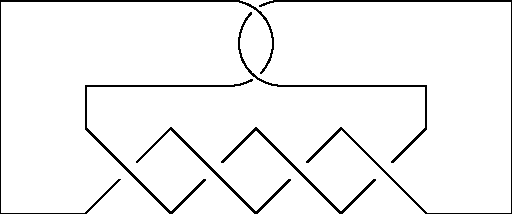 
size(256);

draw((0.0, 1.0) -- (1.0, 0.0));
draw((1.0, 1.0) -- (2.0, 0.0));
draw((2.0, 1.0) -- (3.0, 0.0));
draw((3.0, 1.0) -- (4.0, 0.0));

draw((0.0, 0.0) -- (0.4, 0.4));
draw((0.6, 0.6) -- (1.0, 1.0));

draw((1.0, 0.0) -- (1.4, 0.4));
draw((1.6, 0.6) -- (2.0, 1.0));

draw((2.0, 0.0) -- (2.4, 0.4));
draw((2.6, 0.6) -- (3.0, 1.0));

draw((3.0, 0.0) -- (3.4, 0.4));
draw((3.6, 0.6) -- (4.0, 1.0));

draw((0.0, 1.0) -- (0.0, 1.5) -- (1.7, 1.5));
draw(arc((1.7, 2.0), 0.5, 270, 300));
draw(arc((1.7, 2.0), 0.5, 315, 450));
draw((1.7, 2.5) -- (-1.0, 2.5) -- (-1.0, 0.0) -- (0.0, 0.0));

draw((4.0, 0.0) -- (5.0, 0.0) -- (5.0, 2.5) -- (2.3, 2.5));
draw(arc((2.3, 2.0), 0.5, 90, 120));
draw(arc((2.3, 2.0), 0.5, 135, 270));
draw((2.3, 1.5) -- (4.0, 1.5) -- (4.0, 1.0));
